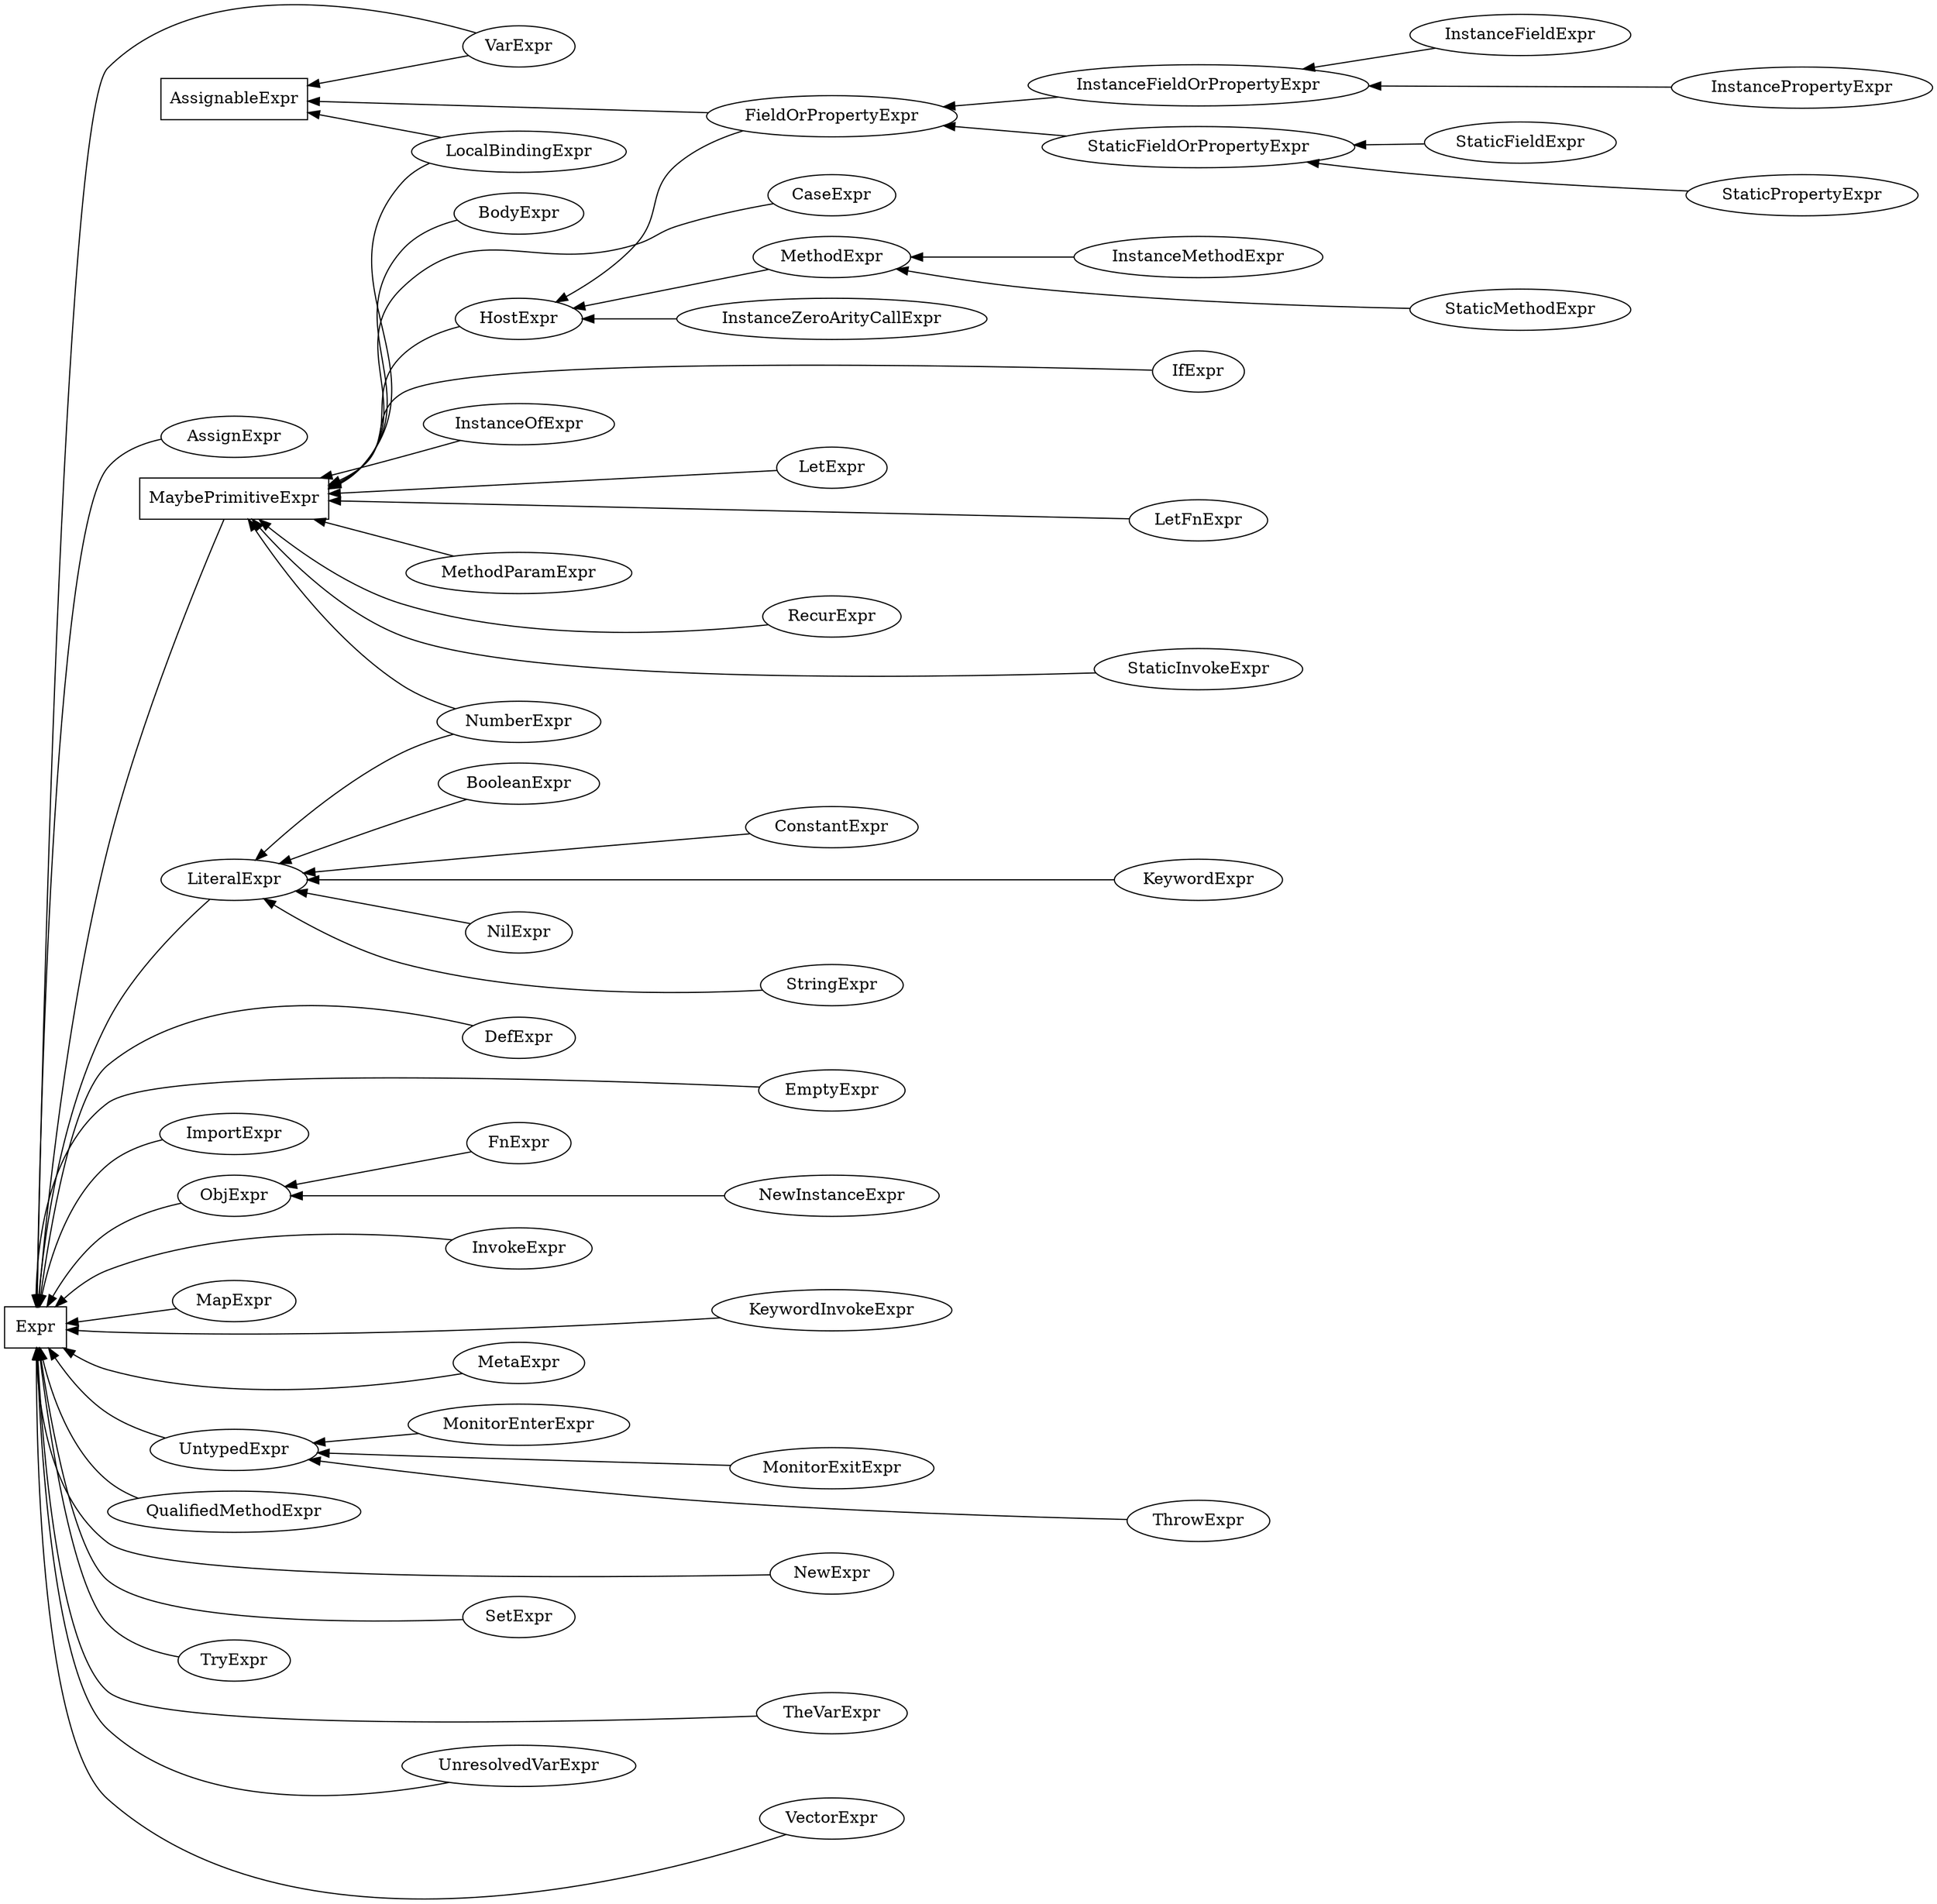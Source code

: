 strict digraph G {
	graph [rankdir=RL];
	{
		node [shape=box];
		AssignableExpr;
		MaybePrimitiveExpr;
		Expr;
		MaybePrimitiveExpr -> Expr;
	}
	{
		node [shape=ellipse];
		AssignableExpr;
		MaybePrimitiveExpr;
		Expr;
		AssignExpr;
		AssignExpr -> Expr	[minlen=1];
		BodyExpr;
		BodyExpr -> MaybePrimitiveExpr	[minlen=1];
		BooleanExpr;
		LiteralExpr;
		BooleanExpr -> LiteralExpr	[minlen=1];
		LiteralExpr -> Expr;
		CaseExpr;
		CaseExpr -> MaybePrimitiveExpr	[minlen=2];
		ConstantExpr;
		ConstantExpr -> LiteralExpr	[minlen=2];
		DefExpr;
		DefExpr -> Expr	[minlen=2];
		EmptyExpr;
		EmptyExpr -> Expr	[minlen=3];
		FieldOrPropertyExpr;
		FieldOrPropertyExpr -> AssignableExpr;
		HostExpr;
		FieldOrPropertyExpr -> HostExpr;
		HostExpr -> MaybePrimitiveExpr;
		FnExpr;
		ObjExpr;
		FnExpr -> ObjExpr	[minlen=1];
		ObjExpr -> Expr;
		IfExpr;
		IfExpr -> MaybePrimitiveExpr	[minlen=3];
		ImportExpr;
		ImportExpr -> Expr	[minlen=1];
		InstanceFieldOrPropertyExpr;
		InstanceFieldOrPropertyExpr -> FieldOrPropertyExpr;
		InstanceFieldExpr;
		InstanceFieldExpr -> InstanceFieldOrPropertyExpr	[minlen=1];
		InstancePropertyExpr;
		InstancePropertyExpr -> InstanceFieldOrPropertyExpr	[minlen=2];
		InstanceMethodExpr;
		MethodExpr;
		InstanceMethodExpr -> MethodExpr	[minlen=1];
		MethodExpr -> HostExpr;
		InstanceOfExpr;
		InstanceOfExpr -> MaybePrimitiveExpr	[minlen=1];
		InstanceZeroArityCallExpr;
		InstanceZeroArityCallExpr -> HostExpr	[minlen=1];
		InvokeExpr;
		InvokeExpr -> Expr	[minlen=2];
		KeywordExpr;
		KeywordExpr -> LiteralExpr	[minlen=3];
		KeywordInvokeExpr;
		KeywordInvokeExpr -> Expr	[minlen=3];
		LetExpr;
		LetExpr -> MaybePrimitiveExpr	[minlen=2];
		LetFnExpr;
		LetFnExpr -> MaybePrimitiveExpr	[minlen=3];
		LocalBindingExpr;
		LocalBindingExpr -> AssignableExpr;
		LocalBindingExpr -> MaybePrimitiveExpr;
		MapExpr;
		MapExpr -> Expr	[minlen=1];
		MetaExpr;
		MetaExpr -> Expr	[minlen=2];
		MethodParamExpr;
		MethodParamExpr -> MaybePrimitiveExpr	[minlen=1];
		MonitorEnterExpr;
		UntypedExpr;
		MonitorEnterExpr -> UntypedExpr	[minlen=1];
		UntypedExpr -> Expr;
		MonitorExitExpr;
		MonitorExitExpr -> UntypedExpr	[minlen=2];
		NewExpr;
		NewExpr -> Expr	[minlen=3];
		NewInstanceExpr;
		NewInstanceExpr -> ObjExpr	[minlen=2];
		NilExpr;
		NilExpr -> LiteralExpr	[minlen=1];
		NumberExpr;
		NumberExpr -> MaybePrimitiveExpr;
		NumberExpr -> LiteralExpr;
		RecurExpr;
		RecurExpr -> MaybePrimitiveExpr	[minlen=2];
		QualifiedMethodExpr;
		QualifiedMethodExpr -> Expr	[minlen=1];
		SetExpr;
		SetExpr -> Expr	[minlen=2];
		StaticFieldOrPropertyExpr;
		StaticFieldOrPropertyExpr -> FieldOrPropertyExpr;
		StaticFieldExpr;
		StaticFieldExpr -> StaticFieldOrPropertyExpr	[minlen=1];
		StaticPropertyExpr;
		StaticPropertyExpr -> StaticFieldOrPropertyExpr	[minlen=2];
		StaticInvokeExpr;
		StaticInvokeExpr -> MaybePrimitiveExpr	[minlen=3];
		StaticMethodExpr;
		StaticMethodExpr -> MethodExpr	[minlen=2];
		StringExpr;
		StringExpr -> LiteralExpr	[minlen=2];
		TheVarExpr;
		TheVarExpr -> Expr	[minlen=3];
		ThrowExpr;
		ThrowExpr -> UntypedExpr	[minlen=3];
		TryExpr;
		TryExpr -> Expr	[minlen=1];
		UnresolvedVarExpr;
		UnresolvedVarExpr -> Expr	[minlen=2];
		VarExpr;
		VarExpr -> AssignableExpr;
		VarExpr -> Expr;
		VectorExpr;
		VectorExpr -> Expr	[minlen=3];
	}
}
